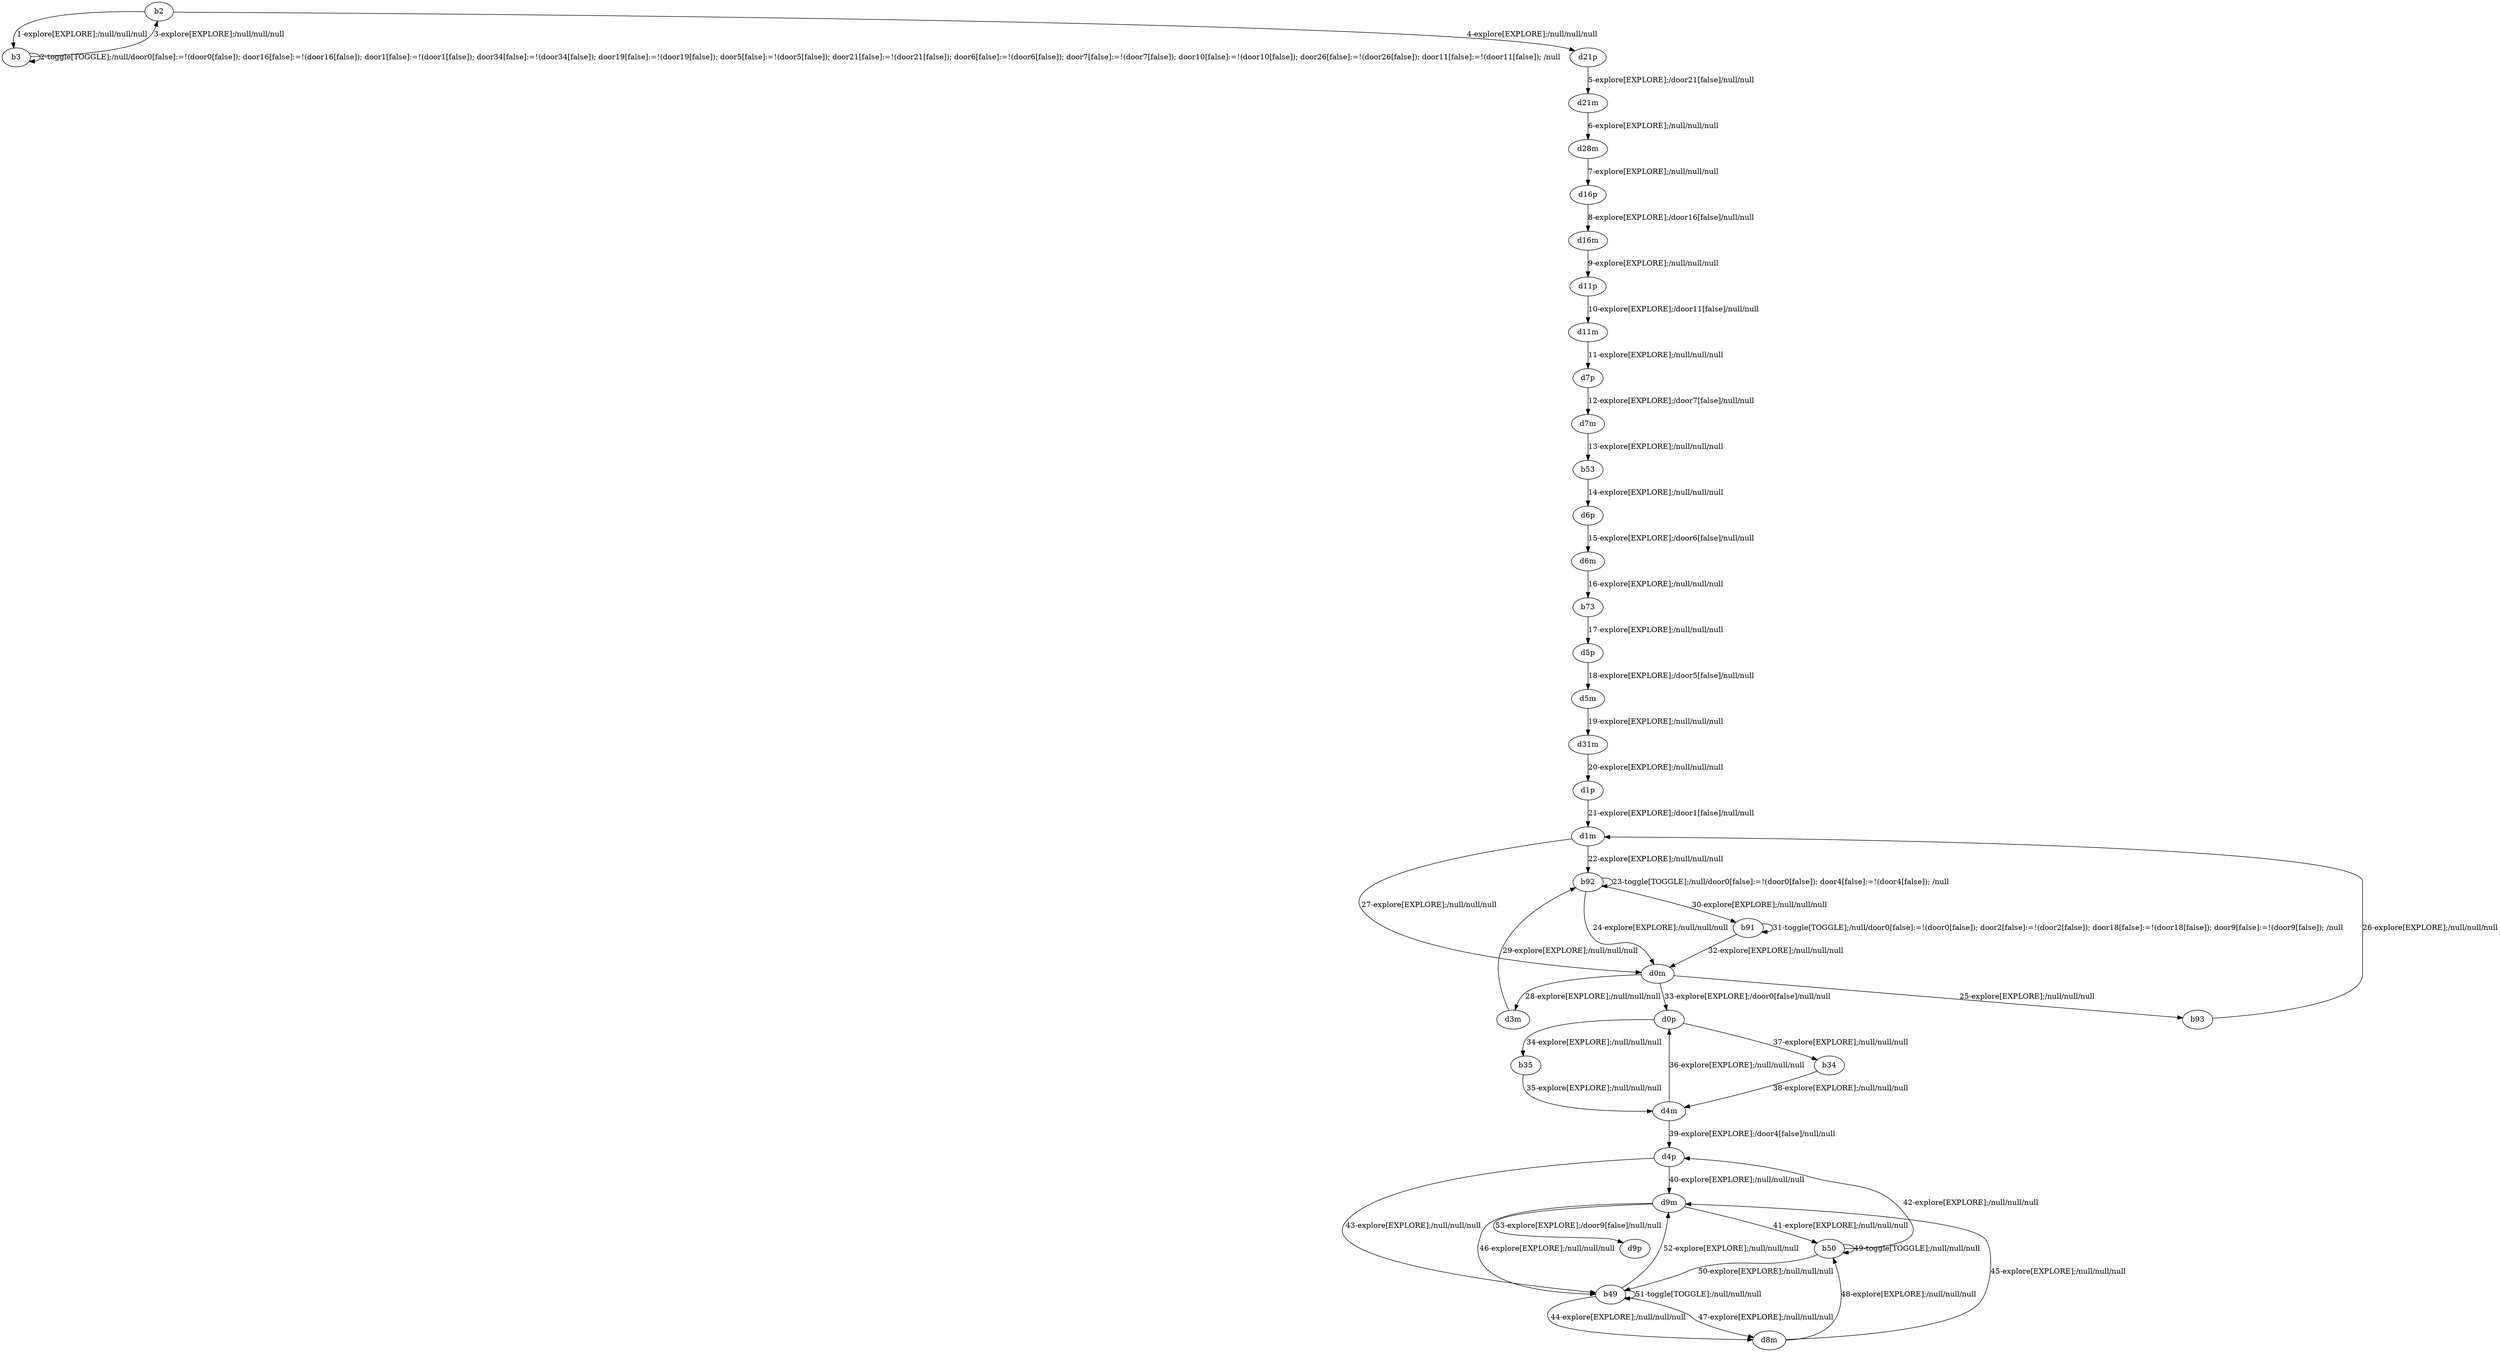 # Total number of goals covered by this test: 1
# d9m --> d9p

digraph g {
"b2" -> "b3" [label = "1-explore[EXPLORE];/null/null/null"];
"b3" -> "b3" [label = "2-toggle[TOGGLE];/null/door0[false]:=!(door0[false]); door16[false]:=!(door16[false]); door1[false]:=!(door1[false]); door34[false]:=!(door34[false]); door19[false]:=!(door19[false]); door5[false]:=!(door5[false]); door21[false]:=!(door21[false]); door6[false]:=!(door6[false]); door7[false]:=!(door7[false]); door10[false]:=!(door10[false]); door26[false]:=!(door26[false]); door11[false]:=!(door11[false]); /null"];
"b3" -> "b2" [label = "3-explore[EXPLORE];/null/null/null"];
"b2" -> "d21p" [label = "4-explore[EXPLORE];/null/null/null"];
"d21p" -> "d21m" [label = "5-explore[EXPLORE];/door21[false]/null/null"];
"d21m" -> "d28m" [label = "6-explore[EXPLORE];/null/null/null"];
"d28m" -> "d16p" [label = "7-explore[EXPLORE];/null/null/null"];
"d16p" -> "d16m" [label = "8-explore[EXPLORE];/door16[false]/null/null"];
"d16m" -> "d11p" [label = "9-explore[EXPLORE];/null/null/null"];
"d11p" -> "d11m" [label = "10-explore[EXPLORE];/door11[false]/null/null"];
"d11m" -> "d7p" [label = "11-explore[EXPLORE];/null/null/null"];
"d7p" -> "d7m" [label = "12-explore[EXPLORE];/door7[false]/null/null"];
"d7m" -> "b53" [label = "13-explore[EXPLORE];/null/null/null"];
"b53" -> "d6p" [label = "14-explore[EXPLORE];/null/null/null"];
"d6p" -> "d6m" [label = "15-explore[EXPLORE];/door6[false]/null/null"];
"d6m" -> "b73" [label = "16-explore[EXPLORE];/null/null/null"];
"b73" -> "d5p" [label = "17-explore[EXPLORE];/null/null/null"];
"d5p" -> "d5m" [label = "18-explore[EXPLORE];/door5[false]/null/null"];
"d5m" -> "d31m" [label = "19-explore[EXPLORE];/null/null/null"];
"d31m" -> "d1p" [label = "20-explore[EXPLORE];/null/null/null"];
"d1p" -> "d1m" [label = "21-explore[EXPLORE];/door1[false]/null/null"];
"d1m" -> "b92" [label = "22-explore[EXPLORE];/null/null/null"];
"b92" -> "b92" [label = "23-toggle[TOGGLE];/null/door0[false]:=!(door0[false]); door4[false]:=!(door4[false]); /null"];
"b92" -> "d0m" [label = "24-explore[EXPLORE];/null/null/null"];
"d0m" -> "b93" [label = "25-explore[EXPLORE];/null/null/null"];
"b93" -> "d1m" [label = "26-explore[EXPLORE];/null/null/null"];
"d1m" -> "d0m" [label = "27-explore[EXPLORE];/null/null/null"];
"d0m" -> "d3m" [label = "28-explore[EXPLORE];/null/null/null"];
"d3m" -> "b92" [label = "29-explore[EXPLORE];/null/null/null"];
"b92" -> "b91" [label = "30-explore[EXPLORE];/null/null/null"];
"b91" -> "b91" [label = "31-toggle[TOGGLE];/null/door0[false]:=!(door0[false]); door2[false]:=!(door2[false]); door18[false]:=!(door18[false]); door9[false]:=!(door9[false]); /null"];
"b91" -> "d0m" [label = "32-explore[EXPLORE];/null/null/null"];
"d0m" -> "d0p" [label = "33-explore[EXPLORE];/door0[false]/null/null"];
"d0p" -> "b35" [label = "34-explore[EXPLORE];/null/null/null"];
"b35" -> "d4m" [label = "35-explore[EXPLORE];/null/null/null"];
"d4m" -> "d0p" [label = "36-explore[EXPLORE];/null/null/null"];
"d0p" -> "b34" [label = "37-explore[EXPLORE];/null/null/null"];
"b34" -> "d4m" [label = "38-explore[EXPLORE];/null/null/null"];
"d4m" -> "d4p" [label = "39-explore[EXPLORE];/door4[false]/null/null"];
"d4p" -> "d9m" [label = "40-explore[EXPLORE];/null/null/null"];
"d9m" -> "b50" [label = "41-explore[EXPLORE];/null/null/null"];
"b50" -> "d4p" [label = "42-explore[EXPLORE];/null/null/null"];
"d4p" -> "b49" [label = "43-explore[EXPLORE];/null/null/null"];
"b49" -> "d8m" [label = "44-explore[EXPLORE];/null/null/null"];
"d8m" -> "d9m" [label = "45-explore[EXPLORE];/null/null/null"];
"d9m" -> "b49" [label = "46-explore[EXPLORE];/null/null/null"];
"b49" -> "d8m" [label = "47-explore[EXPLORE];/null/null/null"];
"d8m" -> "b50" [label = "48-explore[EXPLORE];/null/null/null"];
"b50" -> "b50" [label = "49-toggle[TOGGLE];/null/null/null"];
"b50" -> "b49" [label = "50-explore[EXPLORE];/null/null/null"];
"b49" -> "b49" [label = "51-toggle[TOGGLE];/null/null/null"];
"b49" -> "d9m" [label = "52-explore[EXPLORE];/null/null/null"];
"d9m" -> "d9p" [label = "53-explore[EXPLORE];/door9[false]/null/null"];
}